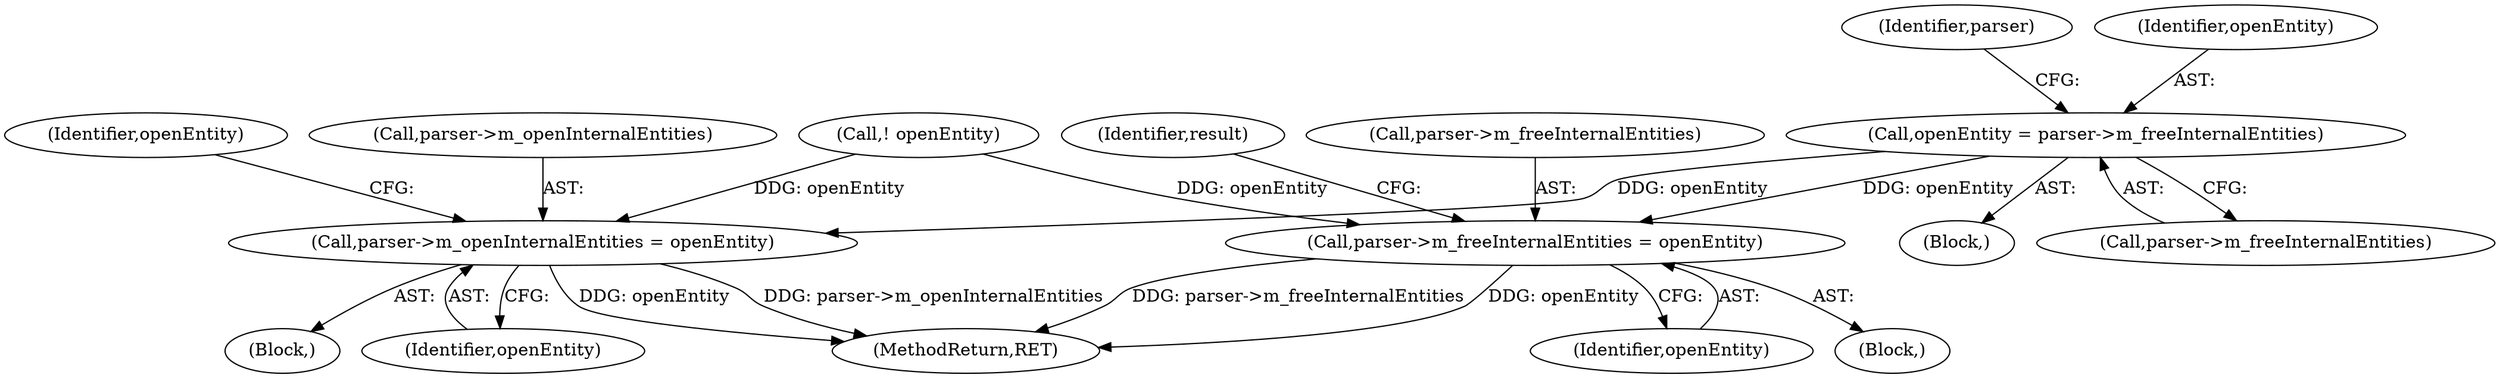 digraph "0_libexpat_c20b758c332d9a13afbbb276d30db1d183a85d43_2@API" {
"1000117" [label="(Call,openEntity = parser->m_freeInternalEntities)"];
"1000161" [label="(Call,parser->m_openInternalEntities = openEntity)"];
"1000314" [label="(Call,parser->m_freeInternalEntities = openEntity)"];
"1000116" [label="(Block,)"];
"1000168" [label="(Identifier,openEntity)"];
"1000321" [label="(MethodReturn,RET)"];
"1000318" [label="(Identifier,openEntity)"];
"1000320" [label="(Identifier,result)"];
"1000119" [label="(Call,parser->m_freeInternalEntities)"];
"1000117" [label="(Call,openEntity = parser->m_freeInternalEntities)"];
"1000165" [label="(Identifier,openEntity)"];
"1000124" [label="(Identifier,parser)"];
"1000162" [label="(Call,parser->m_openInternalEntities)"];
"1000118" [label="(Identifier,openEntity)"];
"1000140" [label="(Call,! openEntity)"];
"1000314" [label="(Call,parser->m_freeInternalEntities = openEntity)"];
"1000161" [label="(Call,parser->m_openInternalEntities = openEntity)"];
"1000294" [label="(Block,)"];
"1000106" [label="(Block,)"];
"1000315" [label="(Call,parser->m_freeInternalEntities)"];
"1000117" -> "1000116"  [label="AST: "];
"1000117" -> "1000119"  [label="CFG: "];
"1000118" -> "1000117"  [label="AST: "];
"1000119" -> "1000117"  [label="AST: "];
"1000124" -> "1000117"  [label="CFG: "];
"1000117" -> "1000161"  [label="DDG: openEntity"];
"1000117" -> "1000314"  [label="DDG: openEntity"];
"1000161" -> "1000106"  [label="AST: "];
"1000161" -> "1000165"  [label="CFG: "];
"1000162" -> "1000161"  [label="AST: "];
"1000165" -> "1000161"  [label="AST: "];
"1000168" -> "1000161"  [label="CFG: "];
"1000161" -> "1000321"  [label="DDG: parser->m_openInternalEntities"];
"1000161" -> "1000321"  [label="DDG: openEntity"];
"1000140" -> "1000161"  [label="DDG: openEntity"];
"1000314" -> "1000294"  [label="AST: "];
"1000314" -> "1000318"  [label="CFG: "];
"1000315" -> "1000314"  [label="AST: "];
"1000318" -> "1000314"  [label="AST: "];
"1000320" -> "1000314"  [label="CFG: "];
"1000314" -> "1000321"  [label="DDG: parser->m_freeInternalEntities"];
"1000314" -> "1000321"  [label="DDG: openEntity"];
"1000140" -> "1000314"  [label="DDG: openEntity"];
}
